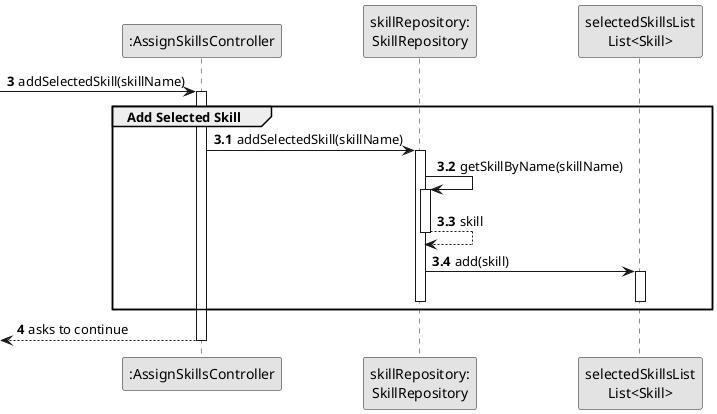 @startuml
skinparam monochrome true
skinparam packageStyle rectangle
skinparam shadowing false

participant ":AssignSkillsController" as CTRL
participant "skillRepository:\nSkillRepository" as SkillRepository
participant "selectedSkillsList\nList<Skill>" as selectedSkillsList

autonumber 3
-> CTRL : addSelectedSkill(skillName)

autonumber 3.1

activate CTRL
    group Add Selected Skill
        CTRL -> SkillRepository: addSelectedSkill(skillName)
        activate SkillRepository

        SkillRepository -> SkillRepository: getSkillByName(skillName)
        activate SkillRepository
        SkillRepository --> SkillRepository: skill
        deactivate SkillRepository

        SkillRepository -> selectedSkillsList : add(skill)
        activate selectedSkillsList

        deactivate selectedSkillsList
        deactivate SkillRepository

    end group

    autonumber 4
    <-- CTRL : asks to continue

deactivate CTRL


@enduml